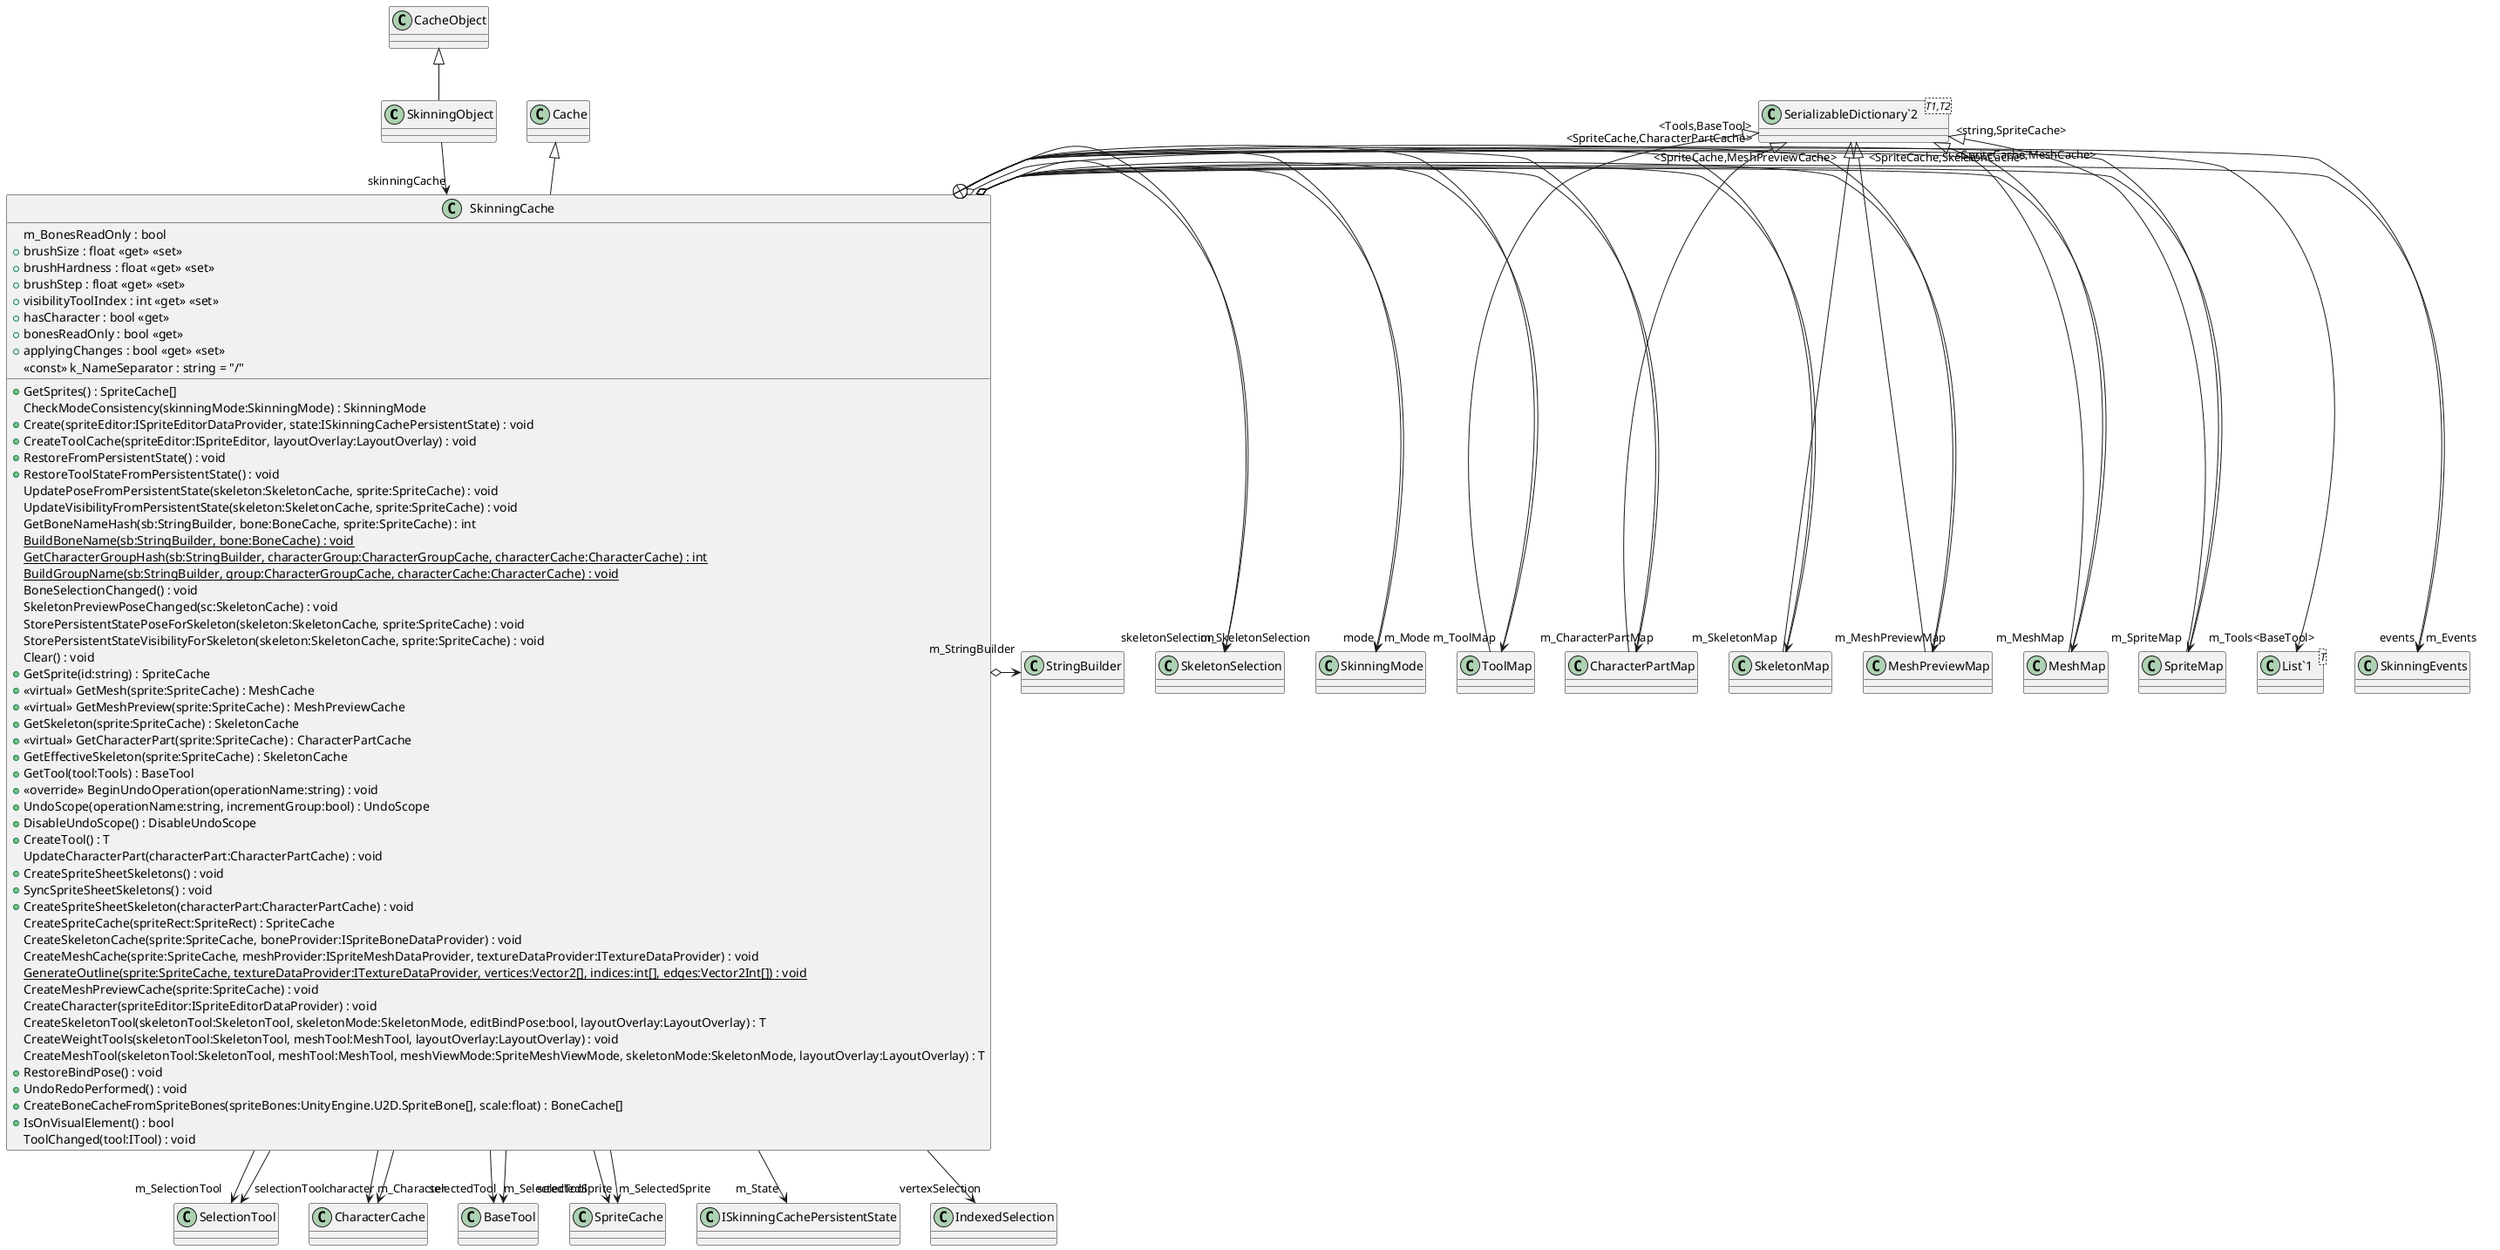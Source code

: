 @startuml
class SkinningObject {
}
class SkinningCache {
    m_BonesReadOnly : bool
    + brushSize : float <<get>> <<set>>
    + brushHardness : float <<get>> <<set>>
    + brushStep : float <<get>> <<set>>
    + visibilityToolIndex : int <<get>> <<set>>
    + GetSprites() : SpriteCache[]
    + hasCharacter : bool <<get>>
    + bonesReadOnly : bool <<get>>
    + applyingChanges : bool <<get>> <<set>>
    CheckModeConsistency(skinningMode:SkinningMode) : SkinningMode
    + Create(spriteEditor:ISpriteEditorDataProvider, state:ISkinningCachePersistentState) : void
    + CreateToolCache(spriteEditor:ISpriteEditor, layoutOverlay:LayoutOverlay) : void
    + RestoreFromPersistentState() : void
    + RestoreToolStateFromPersistentState() : void
    UpdatePoseFromPersistentState(skeleton:SkeletonCache, sprite:SpriteCache) : void
    UpdateVisibilityFromPersistentState(skeleton:SkeletonCache, sprite:SpriteCache) : void
    <<const>> k_NameSeparator : string = "/"
    GetBoneNameHash(sb:StringBuilder, bone:BoneCache, sprite:SpriteCache) : int
    {static} BuildBoneName(sb:StringBuilder, bone:BoneCache) : void
    {static} GetCharacterGroupHash(sb:StringBuilder, characterGroup:CharacterGroupCache, characterCache:CharacterCache) : int
    {static} BuildGroupName(sb:StringBuilder, group:CharacterGroupCache, characterCache:CharacterCache) : void
    BoneSelectionChanged() : void
    SkeletonPreviewPoseChanged(sc:SkeletonCache) : void
    StorePersistentStatePoseForSkeleton(skeleton:SkeletonCache, sprite:SpriteCache) : void
    StorePersistentStateVisibilityForSkeleton(skeleton:SkeletonCache, sprite:SpriteCache) : void
    Clear() : void
    + GetSprite(id:string) : SpriteCache
    + <<virtual>> GetMesh(sprite:SpriteCache) : MeshCache
    + <<virtual>> GetMeshPreview(sprite:SpriteCache) : MeshPreviewCache
    + GetSkeleton(sprite:SpriteCache) : SkeletonCache
    + <<virtual>> GetCharacterPart(sprite:SpriteCache) : CharacterPartCache
    + GetEffectiveSkeleton(sprite:SpriteCache) : SkeletonCache
    + GetTool(tool:Tools) : BaseTool
    + <<override>> BeginUndoOperation(operationName:string) : void
    + UndoScope(operationName:string, incrementGroup:bool) : UndoScope
    + DisableUndoScope() : DisableUndoScope
    + CreateTool() : T
    UpdateCharacterPart(characterPart:CharacterPartCache) : void
    + CreateSpriteSheetSkeletons() : void
    + SyncSpriteSheetSkeletons() : void
    + CreateSpriteSheetSkeleton(characterPart:CharacterPartCache) : void
    CreateSpriteCache(spriteRect:SpriteRect) : SpriteCache
    CreateSkeletonCache(sprite:SpriteCache, boneProvider:ISpriteBoneDataProvider) : void
    CreateMeshCache(sprite:SpriteCache, meshProvider:ISpriteMeshDataProvider, textureDataProvider:ITextureDataProvider) : void
    {static} GenerateOutline(sprite:SpriteCache, textureDataProvider:ITextureDataProvider, vertices:Vector2[], indices:int[], edges:Vector2Int[]) : void
    CreateMeshPreviewCache(sprite:SpriteCache) : void
    CreateCharacter(spriteEditor:ISpriteEditorDataProvider) : void
    CreateSkeletonTool(skeletonTool:SkeletonTool, skeletonMode:SkeletonMode, editBindPose:bool, layoutOverlay:LayoutOverlay) : T
    CreateWeightTools(skeletonTool:SkeletonTool, meshTool:MeshTool, layoutOverlay:LayoutOverlay) : void
    CreateMeshTool(skeletonTool:SkeletonTool, meshTool:MeshTool, meshViewMode:SpriteMeshViewMode, skeletonMode:SkeletonMode, layoutOverlay:LayoutOverlay) : T
    + RestoreBindPose() : void
    + UndoRedoPerformed() : void
    + CreateBoneCacheFromSpriteBones(spriteBones:UnityEngine.U2D.SpriteBone[], scale:float) : BoneCache[]
    + IsOnVisualElement() : bool
    ToolChanged(tool:ITool) : void
}
class SpriteMap {
}
class MeshMap {
}
class SkeletonMap {
}
class ToolMap {
}
class MeshPreviewMap {
}
class CharacterPartMap {
}
class "List`1"<T> {
}
class "SerializableDictionary`2"<T1,T2> {
}
CacheObject <|-- SkinningObject
SkinningObject --> "skinningCache" SkinningCache
Cache <|-- SkinningCache
SkinningCache o-> "m_Events" SkinningEvents
SkinningCache o-> "m_Tools<BaseTool>" "List`1"
SkinningCache o-> "m_SpriteMap" SpriteMap
SkinningCache o-> "m_MeshMap" MeshMap
SkinningCache o-> "m_MeshPreviewMap" MeshPreviewMap
SkinningCache o-> "m_SkeletonMap" SkeletonMap
SkinningCache o-> "m_CharacterPartMap" CharacterPartMap
SkinningCache o-> "m_ToolMap" ToolMap
SkinningCache --> "m_SelectionTool" SelectionTool
SkinningCache --> "m_Character" CharacterCache
SkinningCache o-> "m_Mode" SkinningMode
SkinningCache --> "m_SelectedTool" BaseTool
SkinningCache --> "m_SelectedSprite" SpriteCache
SkinningCache o-> "m_SkeletonSelection" SkeletonSelection
SkinningCache --> "m_State" ISkinningCachePersistentState
SkinningCache o-> "m_StringBuilder" StringBuilder
SkinningCache --> "selectedTool" BaseTool
SkinningCache --> "mode" SkinningMode
SkinningCache --> "selectedSprite" SpriteCache
SkinningCache --> "skeletonSelection" SkeletonSelection
SkinningCache --> "vertexSelection" IndexedSelection
SkinningCache --> "events" SkinningEvents
SkinningCache --> "selectionTool" SelectionTool
SkinningCache --> "character" CharacterCache
SkinningCache +-- SpriteMap
"SerializableDictionary`2" "<string,SpriteCache>" <|-- SpriteMap
SkinningCache +-- MeshMap
"SerializableDictionary`2" "<SpriteCache,MeshCache>" <|-- MeshMap
SkinningCache +-- SkeletonMap
"SerializableDictionary`2" "<SpriteCache,SkeletonCache>" <|-- SkeletonMap
SkinningCache +-- ToolMap
"SerializableDictionary`2" "<Tools,BaseTool>" <|-- ToolMap
SkinningCache +-- MeshPreviewMap
"SerializableDictionary`2" "<SpriteCache,MeshPreviewCache>" <|-- MeshPreviewMap
SkinningCache +-- CharacterPartMap
"SerializableDictionary`2" "<SpriteCache,CharacterPartCache>" <|-- CharacterPartMap
@enduml
